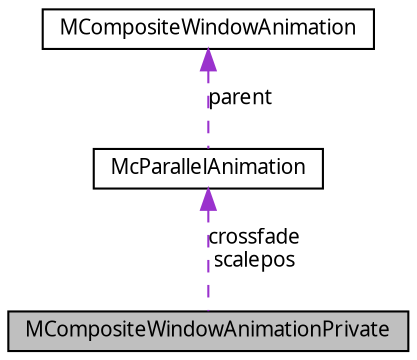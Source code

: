 digraph G
{
  edge [fontname="FreeSans.ttf",fontsize="10",labelfontname="FreeSans.ttf",labelfontsize="10"];
  node [fontname="FreeSans.ttf",fontsize="10",shape=record];
  Node1 [label="MCompositeWindowAnimationPrivate",height=0.2,width=0.4,color="black", fillcolor="grey75", style="filled" fontcolor="black"];
  Node2 -> Node1 [dir=back,color="darkorchid3",fontsize="10",style="dashed",label="crossfade\nscalepos",fontname="FreeSans.ttf"];
  Node2 [label="McParallelAnimation",height=0.2,width=0.4,color="black", fillcolor="white", style="filled",URL="$class_mc_parallel_animation.html"];
  Node3 -> Node2 [dir=back,color="darkorchid3",fontsize="10",style="dashed",label="parent",fontname="FreeSans.ttf"];
  Node3 [label="MCompositeWindowAnimation",height=0.2,width=0.4,color="black", fillcolor="white", style="filled",URL="$class_m_composite_window_animation.html",tooltip="MCompositeWindowAnimation class which provides full control of position transformation and opacity an..."];
}
